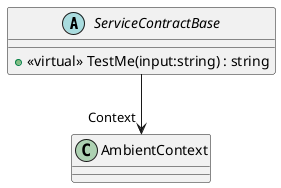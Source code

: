 @startuml
abstract class ServiceContractBase {
    + <<virtual>> TestMe(input:string) : string
}
ServiceContractBase --> "Context" AmbientContext
@enduml
